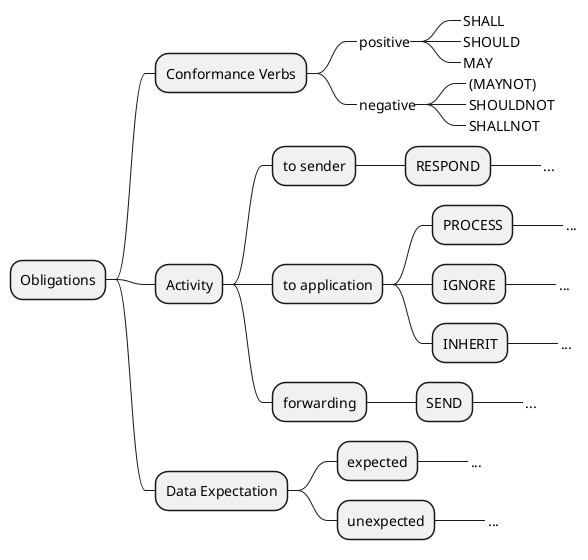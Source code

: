 @startmindmap

+ Obligations

++ Conformance Verbs
+++_ positive
++++_ SHALL
++++_ SHOULD
++++_ MAY
+++_ negative
++++_ (MAYNOT)
++++_ SHOULDNOT
++++_ SHALLNOT

++ Activity
+++ to sender
++++ RESPOND
+++++_ ...
+++ to application
++++ PROCESS
+++++_ ...
++++ IGNORE
+++++_ ...
++++ INHERIT
+++++_ ...
+++ forwarding
++++ SEND
+++++_ ...

++ Data Expectation
+++ expected
++++_ ...
+++ unexpected
++++_ ...

@endmindmap
